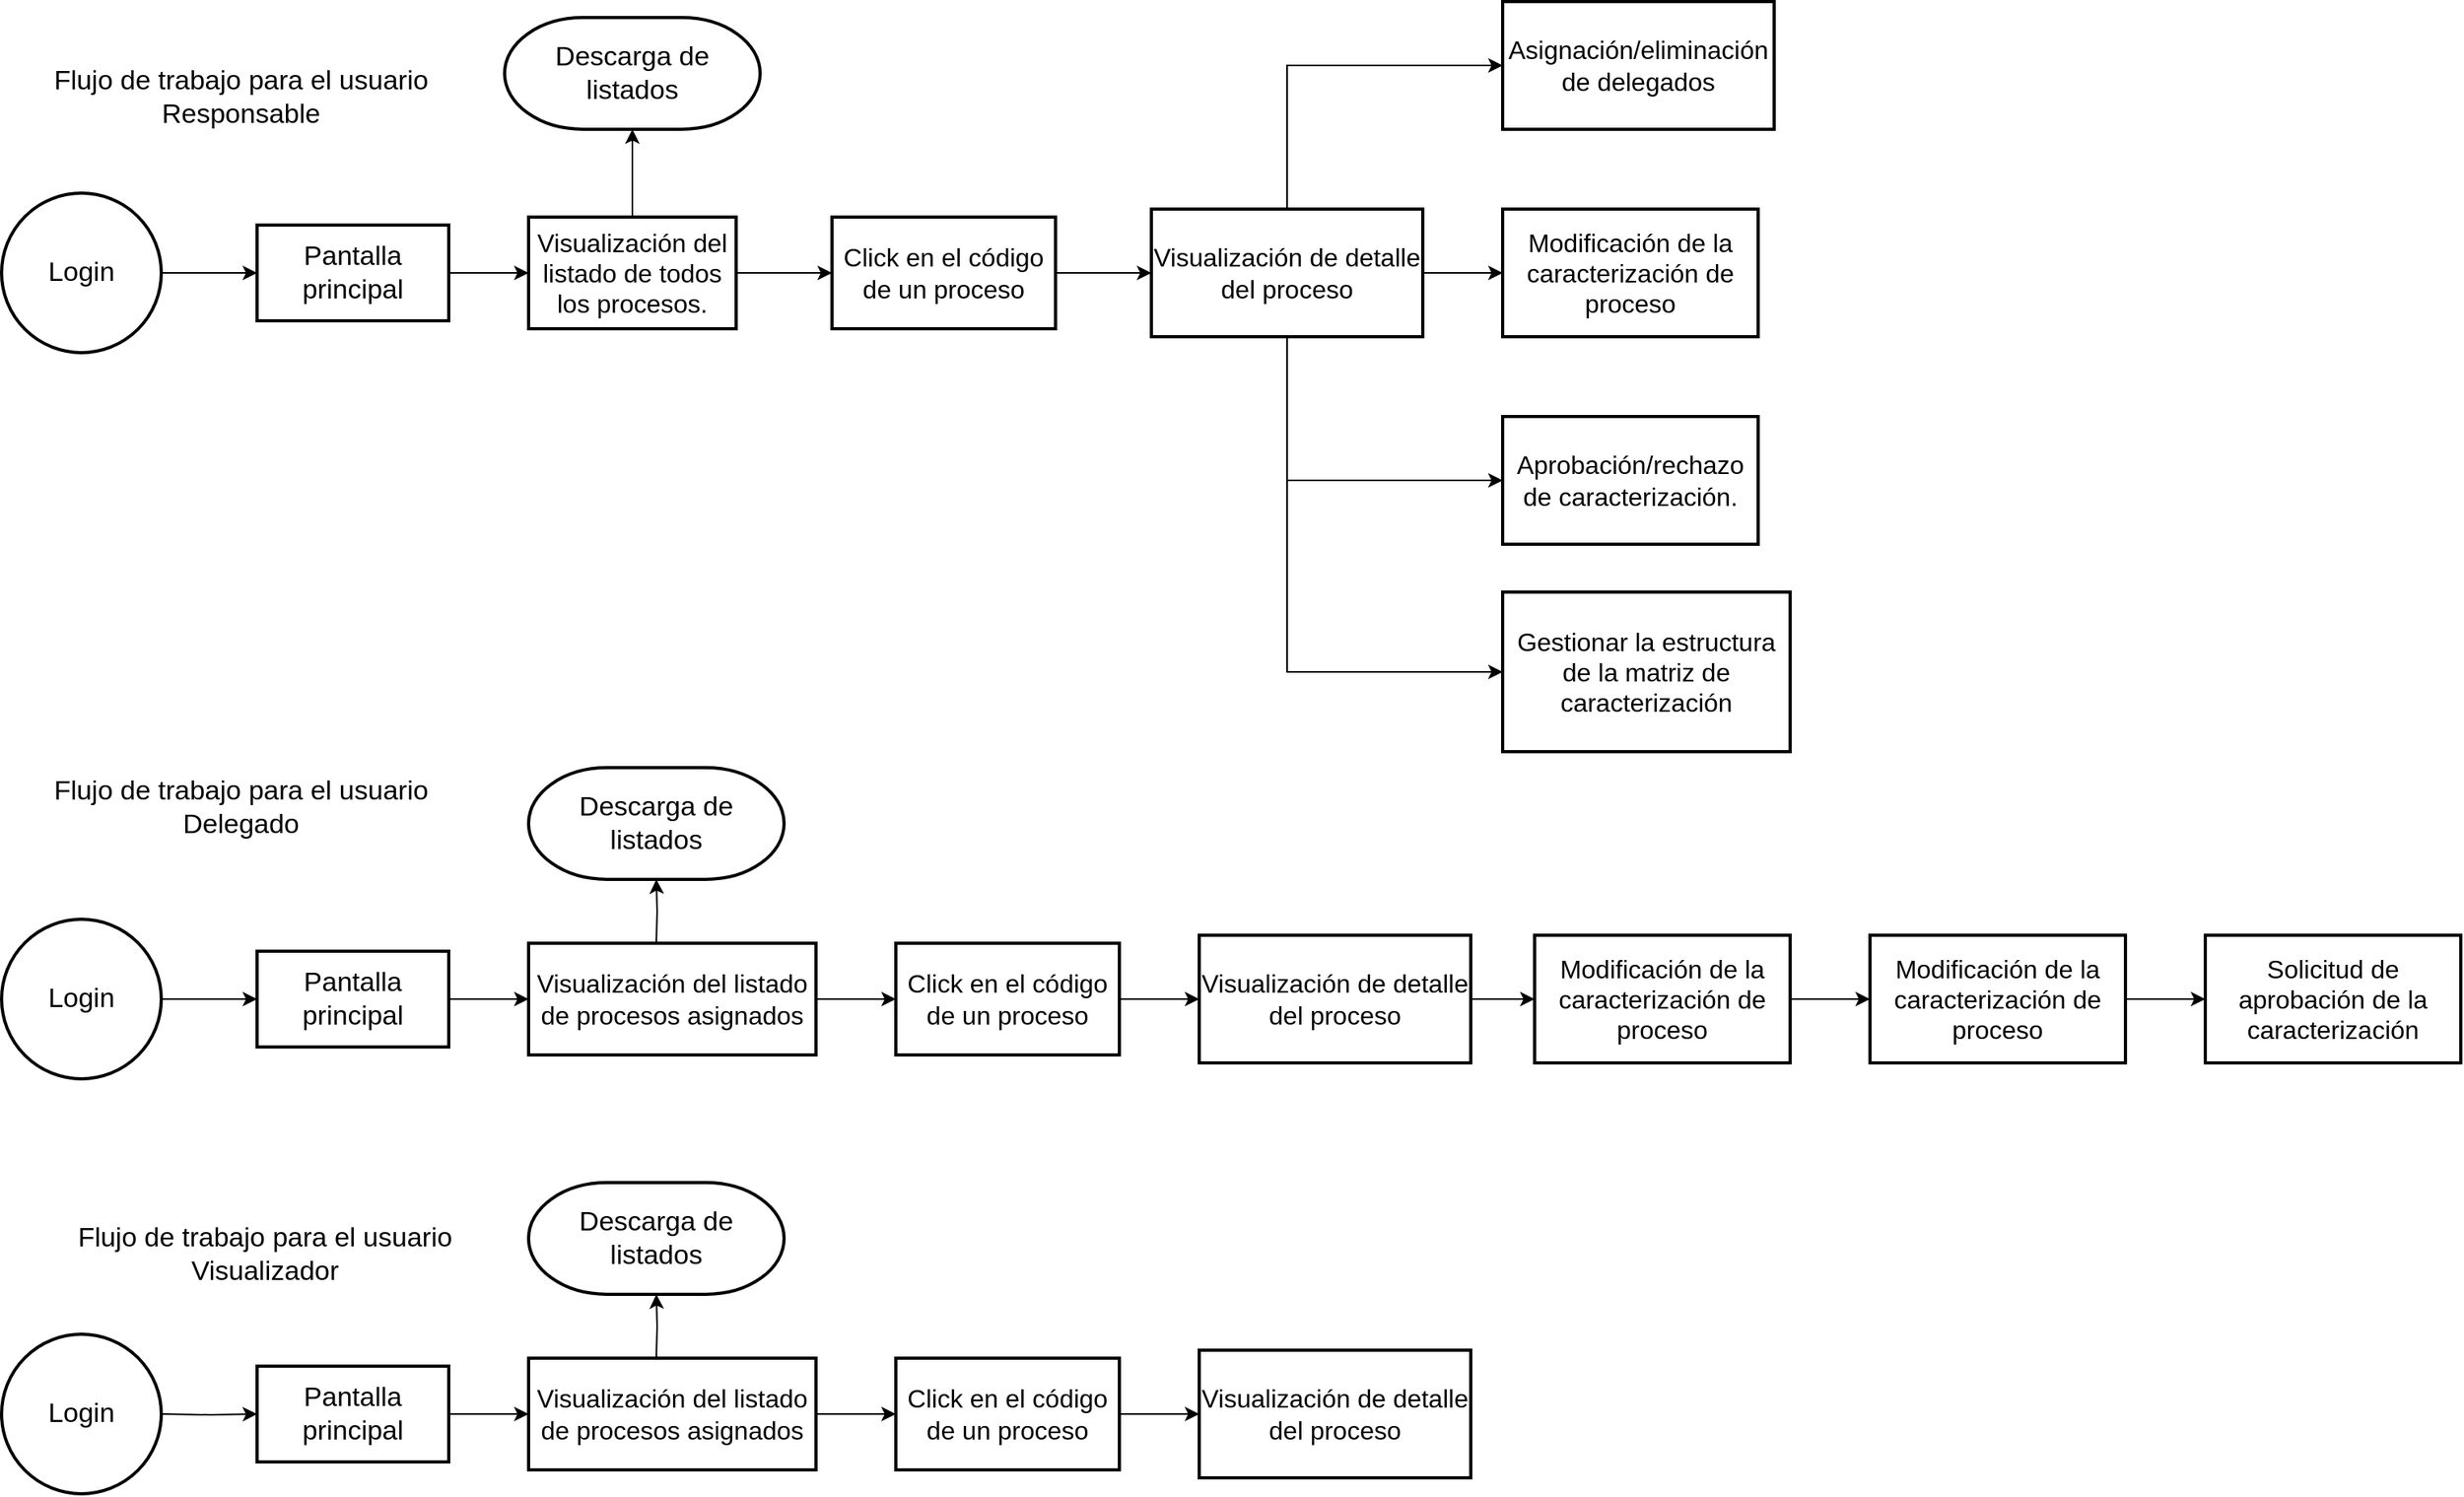 <mxfile version="15.5.2" type="github"><diagram id="GnacIfRAS62b1ufIMRdL" name="Page-1"><mxGraphModel dx="2675" dy="612" grid="1" gridSize="10" guides="1" tooltips="1" connect="1" arrows="1" fold="1" page="1" pageScale="1" pageWidth="827" pageHeight="1169" math="0" shadow="0"><root><mxCell id="0"/><mxCell id="1" parent="0"/><mxCell id="r731UFPvuW6IN6DaAocF-20" value="" style="edgeStyle=orthogonalEdgeStyle;rounded=0;orthogonalLoop=1;jettySize=auto;html=1;fontSize=17;" edge="1" parent="1" source="r731UFPvuW6IN6DaAocF-1" target="r731UFPvuW6IN6DaAocF-19"><mxGeometry relative="1" as="geometry"/></mxCell><mxCell id="r731UFPvuW6IN6DaAocF-1" value="Login" style="strokeWidth=2;html=1;shape=mxgraph.flowchart.start_2;whiteSpace=wrap;fontSize=17;" vertex="1" parent="1"><mxGeometry x="-1640" y="150" width="100" height="100" as="geometry"/></mxCell><mxCell id="r731UFPvuW6IN6DaAocF-14" value="" style="edgeStyle=orthogonalEdgeStyle;rounded=0;orthogonalLoop=1;jettySize=auto;html=1;fontSize=17;exitX=1;exitY=0.5;exitDx=0;exitDy=0;entryX=0;entryY=0.5;entryDx=0;entryDy=0;" edge="1" parent="1" source="r731UFPvuW6IN6DaAocF-19" target="r731UFPvuW6IN6DaAocF-13"><mxGeometry relative="1" as="geometry"><mxPoint x="-1343" y="240.0" as="sourcePoint"/><Array as="points"><mxPoint x="-1340" y="200"/><mxPoint x="-1340" y="200"/></Array></mxGeometry></mxCell><mxCell id="r731UFPvuW6IN6DaAocF-27" value="" style="edgeStyle=orthogonalEdgeStyle;rounded=0;orthogonalLoop=1;jettySize=auto;html=1;fontSize=17;" edge="1" parent="1" source="r731UFPvuW6IN6DaAocF-13" target="r731UFPvuW6IN6DaAocF-26"><mxGeometry relative="1" as="geometry"/></mxCell><mxCell id="r731UFPvuW6IN6DaAocF-37" style="edgeStyle=orthogonalEdgeStyle;rounded=0;orthogonalLoop=1;jettySize=auto;html=1;entryX=0.5;entryY=1;entryDx=0;entryDy=0;entryPerimeter=0;fontSize=17;" edge="1" parent="1" source="r731UFPvuW6IN6DaAocF-13" target="r731UFPvuW6IN6DaAocF-35"><mxGeometry relative="1" as="geometry"/></mxCell><mxCell id="r731UFPvuW6IN6DaAocF-13" value="Visualización del listado de todos los procesos." style="whiteSpace=wrap;html=1;fontSize=16;strokeWidth=2;" vertex="1" parent="1"><mxGeometry x="-1310" y="165" width="130" height="70" as="geometry"/></mxCell><mxCell id="r731UFPvuW6IN6DaAocF-19" value="Pantalla principal" style="whiteSpace=wrap;html=1;fontSize=17;strokeWidth=2;" vertex="1" parent="1"><mxGeometry x="-1480" y="170" width="120" height="60" as="geometry"/></mxCell><mxCell id="r731UFPvuW6IN6DaAocF-29" value="" style="edgeStyle=orthogonalEdgeStyle;rounded=0;orthogonalLoop=1;jettySize=auto;html=1;fontSize=17;" edge="1" parent="1" source="r731UFPvuW6IN6DaAocF-26" target="r731UFPvuW6IN6DaAocF-28"><mxGeometry relative="1" as="geometry"/></mxCell><mxCell id="r731UFPvuW6IN6DaAocF-26" value="Click en el código de un proceso" style="whiteSpace=wrap;html=1;fontSize=16;strokeWidth=2;" vertex="1" parent="1"><mxGeometry x="-1120" y="165" width="140" height="70" as="geometry"/></mxCell><mxCell id="r731UFPvuW6IN6DaAocF-39" value="" style="edgeStyle=orthogonalEdgeStyle;rounded=0;orthogonalLoop=1;jettySize=auto;html=1;fontSize=17;exitX=0;exitY=0.5;exitDx=0;exitDy=0;entryX=0;entryY=0.5;entryDx=0;entryDy=0;" edge="1" parent="1" source="r731UFPvuW6IN6DaAocF-28" target="r731UFPvuW6IN6DaAocF-38"><mxGeometry relative="1" as="geometry"/></mxCell><mxCell id="r731UFPvuW6IN6DaAocF-41" value="" style="edgeStyle=orthogonalEdgeStyle;rounded=0;orthogonalLoop=1;jettySize=auto;html=1;fontSize=17;" edge="1" parent="1" source="r731UFPvuW6IN6DaAocF-28" target="r731UFPvuW6IN6DaAocF-40"><mxGeometry relative="1" as="geometry"/></mxCell><mxCell id="r731UFPvuW6IN6DaAocF-43" value="" style="edgeStyle=orthogonalEdgeStyle;rounded=0;orthogonalLoop=1;jettySize=auto;html=1;fontSize=17;entryX=0;entryY=0.5;entryDx=0;entryDy=0;exitX=1;exitY=0.5;exitDx=0;exitDy=0;" edge="1" parent="1" source="r731UFPvuW6IN6DaAocF-28" target="r731UFPvuW6IN6DaAocF-42"><mxGeometry relative="1" as="geometry"/></mxCell><mxCell id="r731UFPvuW6IN6DaAocF-44" style="edgeStyle=orthogonalEdgeStyle;rounded=0;orthogonalLoop=1;jettySize=auto;html=1;fontSize=17;entryX=0;entryY=0.5;entryDx=0;entryDy=0;" edge="1" parent="1" source="r731UFPvuW6IN6DaAocF-28" target="r731UFPvuW6IN6DaAocF-45"><mxGeometry relative="1" as="geometry"><mxPoint x="-700" y="440" as="targetPoint"/><Array as="points"><mxPoint x="-835" y="450"/></Array></mxGeometry></mxCell><mxCell id="r731UFPvuW6IN6DaAocF-28" value="Visualización de detalle del proceso" style="whiteSpace=wrap;html=1;fontSize=16;strokeWidth=2;direction=south;" vertex="1" parent="1"><mxGeometry x="-920" y="160" width="170" height="80" as="geometry"/></mxCell><mxCell id="r731UFPvuW6IN6DaAocF-35" value="Descarga de listados" style="strokeWidth=2;html=1;shape=mxgraph.flowchart.terminator;whiteSpace=wrap;fontSize=17;" vertex="1" parent="1"><mxGeometry x="-1325" y="40" width="160" height="70" as="geometry"/></mxCell><mxCell id="r731UFPvuW6IN6DaAocF-38" value="Asignación/eliminación de delegados" style="whiteSpace=wrap;html=1;fontSize=16;strokeWidth=2;" vertex="1" parent="1"><mxGeometry x="-700" y="30" width="170" height="80" as="geometry"/></mxCell><mxCell id="r731UFPvuW6IN6DaAocF-40" value="Modificación de la caracterización de proceso" style="whiteSpace=wrap;html=1;fontSize=16;strokeWidth=2;" vertex="1" parent="1"><mxGeometry x="-700" y="160" width="160" height="80" as="geometry"/></mxCell><mxCell id="r731UFPvuW6IN6DaAocF-42" value="Aprobación/rechazo de caracterización." style="whiteSpace=wrap;html=1;fontSize=16;strokeWidth=2;" vertex="1" parent="1"><mxGeometry x="-700" y="290" width="160" height="80" as="geometry"/></mxCell><mxCell id="r731UFPvuW6IN6DaAocF-45" value="Gestionar la estructura de la matriz de caracterización" style="whiteSpace=wrap;html=1;fontSize=16;strokeWidth=2;" vertex="1" parent="1"><mxGeometry x="-700" y="400" width="180" height="100" as="geometry"/></mxCell><mxCell id="r731UFPvuW6IN6DaAocF-47" value="Flujo de trabajo para el usuario Responsable" style="text;html=1;strokeColor=none;fillColor=none;align=center;verticalAlign=middle;whiteSpace=wrap;rounded=0;fontSize=17;dashed=1;dashPattern=1 1;" vertex="1" parent="1"><mxGeometry x="-1640" y="40" width="300" height="100" as="geometry"/></mxCell><mxCell id="r731UFPvuW6IN6DaAocF-48" value="" style="edgeStyle=orthogonalEdgeStyle;rounded=0;orthogonalLoop=1;jettySize=auto;html=1;fontSize=17;exitX=1;exitY=0.5;exitDx=0;exitDy=0;exitPerimeter=0;" edge="1" parent="1" target="r731UFPvuW6IN6DaAocF-51" source="r731UFPvuW6IN6DaAocF-52"><mxGeometry relative="1" as="geometry"><mxPoint x="-1540" y="655" as="sourcePoint"/></mxGeometry></mxCell><mxCell id="r731UFPvuW6IN6DaAocF-49" value="" style="edgeStyle=orthogonalEdgeStyle;rounded=0;orthogonalLoop=1;jettySize=auto;html=1;fontSize=17;exitX=1;exitY=0.5;exitDx=0;exitDy=0;entryX=0;entryY=0.5;entryDx=0;entryDy=0;" edge="1" parent="1" source="r731UFPvuW6IN6DaAocF-51" target="r731UFPvuW6IN6DaAocF-50"><mxGeometry relative="1" as="geometry"><mxPoint x="-1363" y="695.0" as="sourcePoint"/><Array as="points"><mxPoint x="-1360" y="655"/><mxPoint x="-1360" y="655"/></Array></mxGeometry></mxCell><mxCell id="r731UFPvuW6IN6DaAocF-55" style="edgeStyle=orthogonalEdgeStyle;rounded=0;orthogonalLoop=1;jettySize=auto;html=1;entryX=0;entryY=0.5;entryDx=0;entryDy=0;fontSize=17;" edge="1" parent="1" source="r731UFPvuW6IN6DaAocF-50" target="r731UFPvuW6IN6DaAocF-54"><mxGeometry relative="1" as="geometry"/></mxCell><mxCell id="r731UFPvuW6IN6DaAocF-50" value="Visualización del listado de procesos asignados" style="whiteSpace=wrap;html=1;fontSize=16;strokeWidth=2;" vertex="1" parent="1"><mxGeometry x="-1310" y="620" width="180" height="70" as="geometry"/></mxCell><mxCell id="r731UFPvuW6IN6DaAocF-51" value="Pantalla principal" style="whiteSpace=wrap;html=1;fontSize=17;strokeWidth=2;" vertex="1" parent="1"><mxGeometry x="-1480" y="625" width="120" height="60" as="geometry"/></mxCell><mxCell id="r731UFPvuW6IN6DaAocF-52" value="Login" style="strokeWidth=2;html=1;shape=mxgraph.flowchart.start_2;whiteSpace=wrap;fontSize=17;" vertex="1" parent="1"><mxGeometry x="-1640" y="605" width="100" height="100" as="geometry"/></mxCell><mxCell id="r731UFPvuW6IN6DaAocF-53" value="Flujo de trabajo para el usuario Delegado" style="text;html=1;strokeColor=none;fillColor=none;align=center;verticalAlign=middle;whiteSpace=wrap;rounded=0;fontSize=17;dashed=1;dashPattern=1 1;" vertex="1" parent="1"><mxGeometry x="-1640" y="485" width="300" height="100" as="geometry"/></mxCell><mxCell id="r731UFPvuW6IN6DaAocF-57" style="edgeStyle=orthogonalEdgeStyle;rounded=0;orthogonalLoop=1;jettySize=auto;html=1;entryX=0.5;entryY=1;entryDx=0;entryDy=0;fontSize=17;" edge="1" parent="1" source="r731UFPvuW6IN6DaAocF-54" target="r731UFPvuW6IN6DaAocF-56"><mxGeometry relative="1" as="geometry"/></mxCell><mxCell id="r731UFPvuW6IN6DaAocF-54" value="Click en el código de un proceso" style="whiteSpace=wrap;html=1;fontSize=16;strokeWidth=2;" vertex="1" parent="1"><mxGeometry x="-1080" y="620" width="140" height="70" as="geometry"/></mxCell><mxCell id="r731UFPvuW6IN6DaAocF-59" style="edgeStyle=orthogonalEdgeStyle;rounded=0;orthogonalLoop=1;jettySize=auto;html=1;entryX=0;entryY=0.5;entryDx=0;entryDy=0;fontSize=17;" edge="1" parent="1" source="r731UFPvuW6IN6DaAocF-56" target="r731UFPvuW6IN6DaAocF-58"><mxGeometry relative="1" as="geometry"/></mxCell><mxCell id="r731UFPvuW6IN6DaAocF-56" value="Visualización de detalle del proceso" style="whiteSpace=wrap;html=1;fontSize=16;strokeWidth=2;direction=south;" vertex="1" parent="1"><mxGeometry x="-890" y="615" width="170" height="80" as="geometry"/></mxCell><mxCell id="r731UFPvuW6IN6DaAocF-61" style="edgeStyle=orthogonalEdgeStyle;rounded=0;orthogonalLoop=1;jettySize=auto;html=1;entryX=0;entryY=0.5;entryDx=0;entryDy=0;fontSize=17;" edge="1" parent="1" source="r731UFPvuW6IN6DaAocF-58" target="r731UFPvuW6IN6DaAocF-60"><mxGeometry relative="1" as="geometry"/></mxCell><mxCell id="r731UFPvuW6IN6DaAocF-58" value="Modificación de la caracterización de proceso" style="whiteSpace=wrap;html=1;fontSize=16;strokeWidth=2;" vertex="1" parent="1"><mxGeometry x="-680" y="615" width="160" height="80" as="geometry"/></mxCell><mxCell id="r731UFPvuW6IN6DaAocF-68" style="edgeStyle=orthogonalEdgeStyle;rounded=0;orthogonalLoop=1;jettySize=auto;html=1;entryX=0;entryY=0.5;entryDx=0;entryDy=0;fontSize=17;" edge="1" parent="1" source="r731UFPvuW6IN6DaAocF-60" target="r731UFPvuW6IN6DaAocF-67"><mxGeometry relative="1" as="geometry"/></mxCell><mxCell id="r731UFPvuW6IN6DaAocF-60" value="Modificación de la caracterización de proceso" style="whiteSpace=wrap;html=1;fontSize=16;strokeWidth=2;" vertex="1" parent="1"><mxGeometry x="-470" y="615" width="160" height="80" as="geometry"/></mxCell><mxCell id="r731UFPvuW6IN6DaAocF-64" style="edgeStyle=orthogonalEdgeStyle;rounded=0;orthogonalLoop=1;jettySize=auto;html=1;entryX=0.5;entryY=1;entryDx=0;entryDy=0;entryPerimeter=0;fontSize=17;" edge="1" parent="1" target="r731UFPvuW6IN6DaAocF-65"><mxGeometry relative="1" as="geometry"><mxPoint x="-1230" y="620" as="sourcePoint"/></mxGeometry></mxCell><mxCell id="r731UFPvuW6IN6DaAocF-65" value="Descarga de listados" style="strokeWidth=2;html=1;shape=mxgraph.flowchart.terminator;whiteSpace=wrap;fontSize=17;" vertex="1" parent="1"><mxGeometry x="-1310" y="510" width="160" height="70" as="geometry"/></mxCell><mxCell id="r731UFPvuW6IN6DaAocF-67" value="Solicitud de aprobación de la caracterización" style="whiteSpace=wrap;html=1;fontSize=16;strokeWidth=2;" vertex="1" parent="1"><mxGeometry x="-260" y="615" width="160" height="80" as="geometry"/></mxCell><mxCell id="r731UFPvuW6IN6DaAocF-69" value="" style="edgeStyle=orthogonalEdgeStyle;rounded=0;orthogonalLoop=1;jettySize=auto;html=1;fontSize=17;exitX=1;exitY=0.5;exitDx=0;exitDy=0;exitPerimeter=0;" edge="1" parent="1" target="r731UFPvuW6IN6DaAocF-72"><mxGeometry relative="1" as="geometry"><mxPoint x="-1540" y="915.0" as="sourcePoint"/></mxGeometry></mxCell><mxCell id="r731UFPvuW6IN6DaAocF-70" value="" style="edgeStyle=orthogonalEdgeStyle;rounded=0;orthogonalLoop=1;jettySize=auto;html=1;fontSize=17;exitX=1;exitY=0.5;exitDx=0;exitDy=0;entryX=0;entryY=0.5;entryDx=0;entryDy=0;" edge="1" parent="1" source="r731UFPvuW6IN6DaAocF-72" target="r731UFPvuW6IN6DaAocF-71"><mxGeometry relative="1" as="geometry"><mxPoint x="-1363" y="955.0" as="sourcePoint"/><Array as="points"><mxPoint x="-1360" y="915"/><mxPoint x="-1360" y="915"/></Array></mxGeometry></mxCell><mxCell id="r731UFPvuW6IN6DaAocF-79" style="edgeStyle=orthogonalEdgeStyle;rounded=0;orthogonalLoop=1;jettySize=auto;html=1;entryX=0;entryY=0.5;entryDx=0;entryDy=0;fontSize=17;" edge="1" parent="1" source="r731UFPvuW6IN6DaAocF-71" target="r731UFPvuW6IN6DaAocF-78"><mxGeometry relative="1" as="geometry"/></mxCell><mxCell id="r731UFPvuW6IN6DaAocF-71" value="Visualización del listado de procesos asignados" style="whiteSpace=wrap;html=1;fontSize=16;strokeWidth=2;" vertex="1" parent="1"><mxGeometry x="-1310" y="880" width="180" height="70" as="geometry"/></mxCell><mxCell id="r731UFPvuW6IN6DaAocF-72" value="Pantalla principal" style="whiteSpace=wrap;html=1;fontSize=17;strokeWidth=2;" vertex="1" parent="1"><mxGeometry x="-1480" y="885" width="120" height="60" as="geometry"/></mxCell><mxCell id="r731UFPvuW6IN6DaAocF-73" style="edgeStyle=orthogonalEdgeStyle;rounded=0;orthogonalLoop=1;jettySize=auto;html=1;entryX=0.5;entryY=1;entryDx=0;entryDy=0;entryPerimeter=0;fontSize=17;" edge="1" parent="1" target="r731UFPvuW6IN6DaAocF-74"><mxGeometry relative="1" as="geometry"><mxPoint x="-1230" y="880.0" as="sourcePoint"/></mxGeometry></mxCell><mxCell id="r731UFPvuW6IN6DaAocF-74" value="Descarga de listados" style="strokeWidth=2;html=1;shape=mxgraph.flowchart.terminator;whiteSpace=wrap;fontSize=17;" vertex="1" parent="1"><mxGeometry x="-1310" y="770" width="160" height="70" as="geometry"/></mxCell><mxCell id="r731UFPvuW6IN6DaAocF-75" value="Login" style="strokeWidth=2;html=1;shape=mxgraph.flowchart.start_2;whiteSpace=wrap;fontSize=17;" vertex="1" parent="1"><mxGeometry x="-1640" y="865" width="100" height="100" as="geometry"/></mxCell><mxCell id="r731UFPvuW6IN6DaAocF-76" value="Flujo de trabajo para el usuario Visualizador" style="text;html=1;strokeColor=none;fillColor=none;align=center;verticalAlign=middle;whiteSpace=wrap;rounded=0;fontSize=17;dashed=1;dashPattern=1 1;" vertex="1" parent="1"><mxGeometry x="-1625" y="765" width="300" height="100" as="geometry"/></mxCell><mxCell id="r731UFPvuW6IN6DaAocF-81" style="edgeStyle=orthogonalEdgeStyle;rounded=0;orthogonalLoop=1;jettySize=auto;html=1;entryX=0.5;entryY=1;entryDx=0;entryDy=0;fontSize=17;" edge="1" parent="1" source="r731UFPvuW6IN6DaAocF-78" target="r731UFPvuW6IN6DaAocF-80"><mxGeometry relative="1" as="geometry"/></mxCell><mxCell id="r731UFPvuW6IN6DaAocF-78" value="Click en el código de un proceso" style="whiteSpace=wrap;html=1;fontSize=16;strokeWidth=2;" vertex="1" parent="1"><mxGeometry x="-1080" y="880" width="140" height="70" as="geometry"/></mxCell><mxCell id="r731UFPvuW6IN6DaAocF-80" value="Visualización de detalle del proceso" style="whiteSpace=wrap;html=1;fontSize=16;strokeWidth=2;direction=south;" vertex="1" parent="1"><mxGeometry x="-890" y="875" width="170" height="80" as="geometry"/></mxCell></root></mxGraphModel></diagram></mxfile>